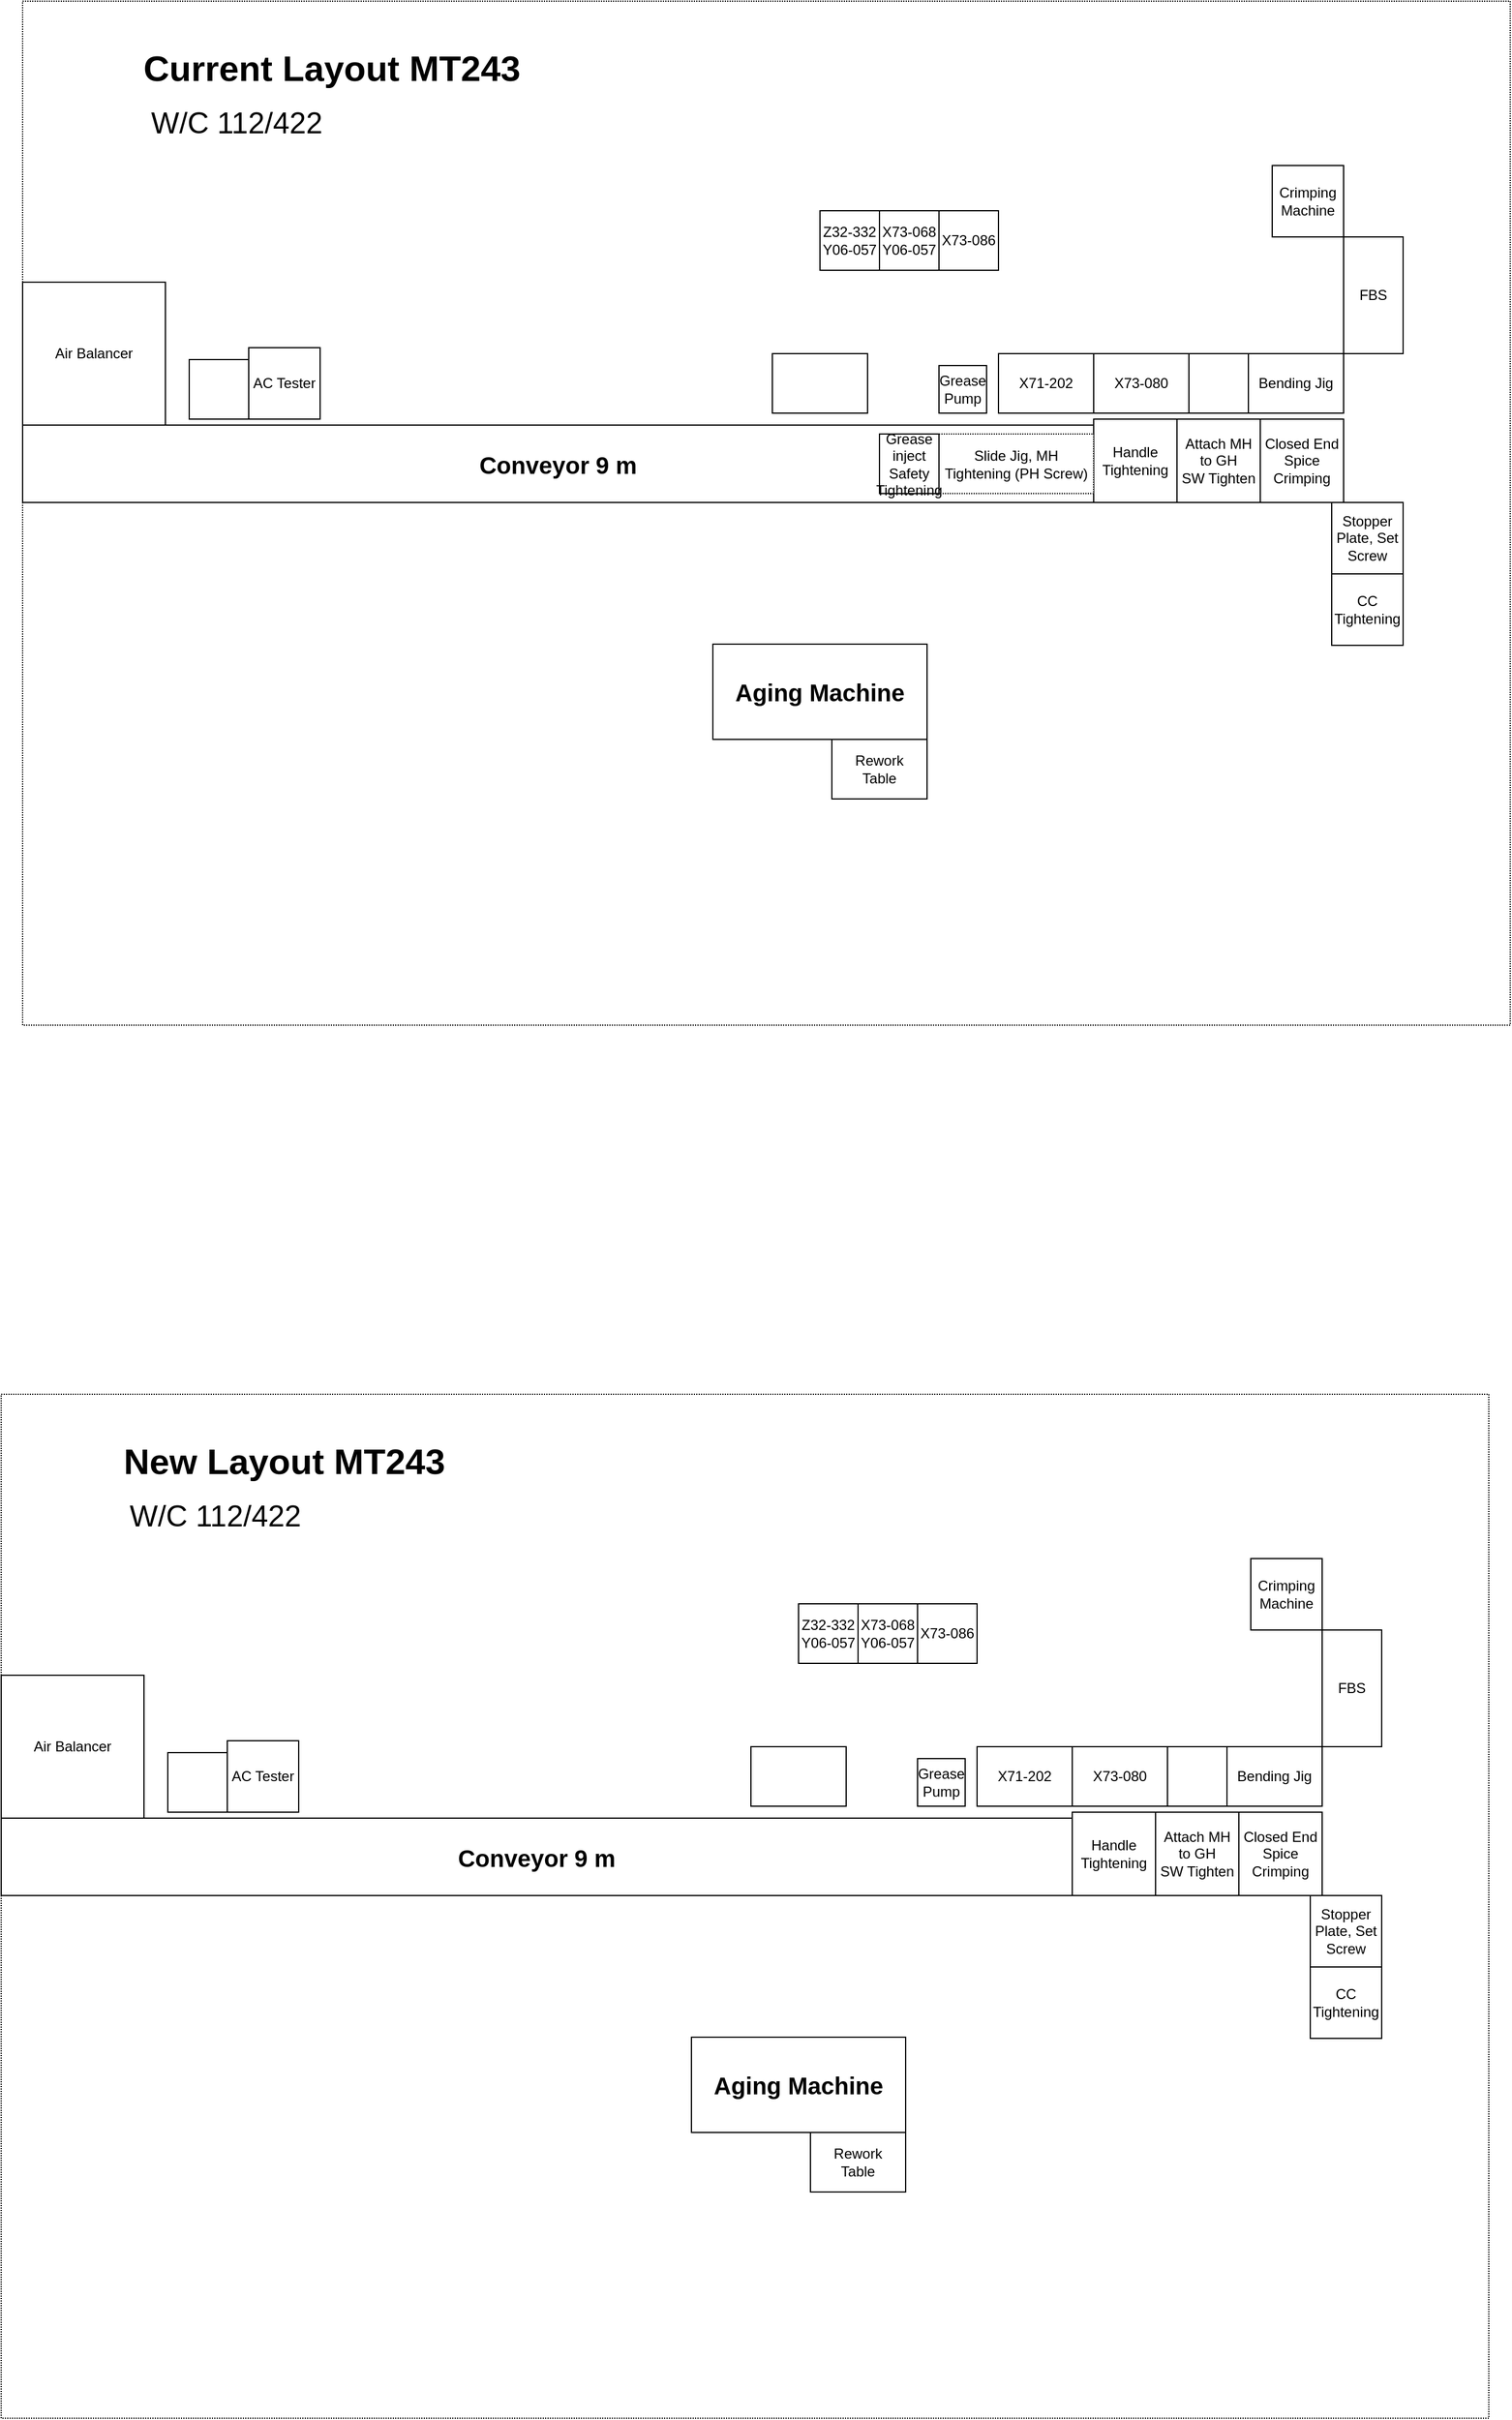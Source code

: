 <mxfile version="13.4.2" type="github">
  <diagram id="wP9Wt2C_sTmRDWCd7HxM" name="Page-1">
    <mxGraphModel grid="1" dx="1447" dy="800" gridSize="10" guides="1" tooltips="1" connect="1" arrows="1" fold="1" page="1" pageScale="1" pageWidth="1654" pageHeight="1169" math="0" shadow="0">
      <root>
        <mxCell id="0" />
        <mxCell id="1" parent="0" />
        <mxCell id="Z4mGhJQoA359sYGt_ZBV-1" value="" parent="1" vertex="1" style="rounded=0;whiteSpace=wrap;html=1;dashed=1;dashPattern=1 1;">
          <mxGeometry as="geometry" height="860" width="1250" x="220" y="154" />
        </mxCell>
        <mxCell id="Z4mGhJQoA359sYGt_ZBV-2" value="&lt;b style=&quot;font-size: 20px&quot;&gt;&lt;font style=&quot;font-size: 20px&quot;&gt;Conveyor 9 m&lt;/font&gt;&lt;/b&gt;" parent="1" vertex="1" style="rounded=0;whiteSpace=wrap;html=1;">
          <mxGeometry as="geometry" height="65" width="900" x="220" y="510" />
        </mxCell>
        <mxCell id="Z4mGhJQoA359sYGt_ZBV-12" value="Handle Tightening" parent="1" vertex="1" style="rounded=0;whiteSpace=wrap;html=1;">
          <mxGeometry as="geometry" height="70" width="70" x="1120" y="505" />
        </mxCell>
        <mxCell id="Z4mGhJQoA359sYGt_ZBV-13" value="Attach MH to GH&lt;br&gt;SW Tighten" parent="1" vertex="1" style="rounded=0;whiteSpace=wrap;html=1;">
          <mxGeometry as="geometry" height="70" width="70" x="1190" y="505" />
        </mxCell>
        <mxCell id="Z4mGhJQoA359sYGt_ZBV-14" value="Closed End Spice Crimping" parent="1" vertex="1" style="rounded=0;whiteSpace=wrap;html=1;">
          <mxGeometry as="geometry" height="70" width="70" x="1260" y="505" />
        </mxCell>
        <mxCell id="Z4mGhJQoA359sYGt_ZBV-18" value="Stopper Plate, Set Screw" parent="1" vertex="1" style="rounded=0;whiteSpace=wrap;html=1;">
          <mxGeometry as="geometry" height="60" width="60" x="1320" y="575" />
        </mxCell>
        <mxCell id="Z4mGhJQoA359sYGt_ZBV-19" value="CC Tightening" parent="1" vertex="1" style="rounded=0;whiteSpace=wrap;html=1;">
          <mxGeometry as="geometry" height="60" width="60" x="1320" y="635" />
        </mxCell>
        <mxCell id="Z4mGhJQoA359sYGt_ZBV-20" value="&lt;b style=&quot;font-size: 30px&quot;&gt;&lt;font style=&quot;font-size: 30px&quot;&gt;Current Layout MT243&lt;/font&gt;&lt;/b&gt;" parent="1" vertex="1" style="text;html=1;strokeColor=none;fillColor=none;align=center;verticalAlign=middle;whiteSpace=wrap;rounded=0;">
          <mxGeometry as="geometry" height="60" width="460" x="250" y="180" />
        </mxCell>
        <mxCell id="Z4mGhJQoA359sYGt_ZBV-21" value="&lt;font style=&quot;font-size: 20px&quot;&gt;&lt;b&gt;Aging Machine&lt;/b&gt;&lt;/font&gt;" parent="1" vertex="1" style="rounded=0;whiteSpace=wrap;html=1;">
          <mxGeometry as="geometry" height="80" width="180" x="800" y="694" />
        </mxCell>
        <mxCell id="Z4mGhJQoA359sYGt_ZBV-22" value="&lt;font style=&quot;font-size: 25px&quot;&gt;W/C 112/422&lt;/font&gt;" parent="1" vertex="1" style="text;html=1;strokeColor=none;fillColor=none;align=center;verticalAlign=middle;whiteSpace=wrap;rounded=0;">
          <mxGeometry as="geometry" height="30" width="280" x="260" y="240" />
        </mxCell>
        <mxCell id="Z4mGhJQoA359sYGt_ZBV-26" value="X73-080" parent="1" vertex="1" style="rounded=0;whiteSpace=wrap;html=1;">
          <mxGeometry as="geometry" height="50" width="80" x="1120" y="450" />
        </mxCell>
        <mxCell id="Z4mGhJQoA359sYGt_ZBV-27" value="" parent="1" vertex="1" style="rounded=0;whiteSpace=wrap;html=1;">
          <mxGeometry as="geometry" height="50" width="50" x="1200" y="450" />
        </mxCell>
        <mxCell id="Z4mGhJQoA359sYGt_ZBV-28" value="Bending Jig" parent="1" vertex="1" style="rounded=0;whiteSpace=wrap;html=1;">
          <mxGeometry as="geometry" height="50" width="80" x="1250" y="450" />
        </mxCell>
        <mxCell id="Z4mGhJQoA359sYGt_ZBV-31" value="FBS" parent="1" vertex="1" style="rounded=0;whiteSpace=wrap;html=1;">
          <mxGeometry as="geometry" height="98" width="50" x="1330" y="352" />
        </mxCell>
        <mxCell id="Z4mGhJQoA359sYGt_ZBV-32" value="Crimping&lt;br&gt;Machine" parent="1" vertex="1" style="rounded=0;whiteSpace=wrap;html=1;">
          <mxGeometry as="geometry" height="60" width="60" x="1270" y="292" />
        </mxCell>
        <mxCell id="Z4mGhJQoA359sYGt_ZBV-33" value="X71-202" parent="1" vertex="1" style="rounded=0;whiteSpace=wrap;html=1;">
          <mxGeometry as="geometry" height="50" width="80" x="1040" y="450" />
        </mxCell>
        <mxCell id="Z4mGhJQoA359sYGt_ZBV-34" value="Grease Pump" parent="1" vertex="1" style="rounded=0;whiteSpace=wrap;html=1;">
          <mxGeometry as="geometry" height="40" width="40" x="990" y="460" />
        </mxCell>
        <mxCell id="Z4mGhJQoA359sYGt_ZBV-35" value="Rework&lt;br&gt;Table" parent="1" vertex="1" style="rounded=0;whiteSpace=wrap;html=1;">
          <mxGeometry as="geometry" height="50" width="80" x="900" y="774" />
        </mxCell>
        <mxCell id="Z4mGhJQoA359sYGt_ZBV-36" value="Air Balancer" parent="1" vertex="1" style="rounded=0;whiteSpace=wrap;html=1;">
          <mxGeometry as="geometry" height="120" width="120" x="220" y="390" />
        </mxCell>
        <mxCell id="Z4mGhJQoA359sYGt_ZBV-37" value="" parent="1" vertex="1" style="rounded=0;whiteSpace=wrap;html=1;">
          <mxGeometry as="geometry" height="50" width="50" x="360" y="455" />
        </mxCell>
        <mxCell id="Z4mGhJQoA359sYGt_ZBV-38" value="AC Tester" parent="1" vertex="1" style="rounded=0;whiteSpace=wrap;html=1;">
          <mxGeometry as="geometry" height="60" width="60" x="410" y="445" />
        </mxCell>
        <mxCell id="Z4mGhJQoA359sYGt_ZBV-39" value="X73-086" parent="1" vertex="1" style="rounded=0;whiteSpace=wrap;html=1;">
          <mxGeometry as="geometry" height="50" width="50" x="990" y="330" />
        </mxCell>
        <mxCell id="Z4mGhJQoA359sYGt_ZBV-40" value="X73-068&lt;br&gt;Y06-057" parent="1" vertex="1" style="rounded=0;whiteSpace=wrap;html=1;">
          <mxGeometry as="geometry" height="50" width="50" x="940" y="330" />
        </mxCell>
        <mxCell id="Z4mGhJQoA359sYGt_ZBV-41" value="Z32-332&lt;br&gt;Y06-057" parent="1" vertex="1" style="rounded=0;whiteSpace=wrap;html=1;">
          <mxGeometry as="geometry" height="50" width="50" x="890" y="330" />
        </mxCell>
        <mxCell id="Z4mGhJQoA359sYGt_ZBV-42" value="" parent="1" vertex="1" style="rounded=0;whiteSpace=wrap;html=1;">
          <mxGeometry as="geometry" height="50" width="80" x="850" y="450" />
        </mxCell>
        <mxCell id="Z4mGhJQoA359sYGt_ZBV-43" value="" parent="1" vertex="1" style="rounded=0;whiteSpace=wrap;html=1;dashed=1;dashPattern=1 1;">
          <mxGeometry as="geometry" height="860" width="1250" x="202" y="1324" />
        </mxCell>
        <mxCell id="Z4mGhJQoA359sYGt_ZBV-44" value="&lt;b style=&quot;font-size: 20px&quot;&gt;&lt;font style=&quot;font-size: 20px&quot;&gt;Conveyor 9 m&lt;/font&gt;&lt;/b&gt;" parent="1" vertex="1" style="rounded=0;whiteSpace=wrap;html=1;">
          <mxGeometry as="geometry" height="65" width="900" x="202" y="1680" />
        </mxCell>
        <mxCell id="Z4mGhJQoA359sYGt_ZBV-45" value="Handle Tightening" parent="1" vertex="1" style="rounded=0;whiteSpace=wrap;html=1;">
          <mxGeometry as="geometry" height="70" width="70" x="1102" y="1675" />
        </mxCell>
        <mxCell id="Z4mGhJQoA359sYGt_ZBV-46" value="Attach MH to GH&lt;br&gt;SW Tighten" parent="1" vertex="1" style="rounded=0;whiteSpace=wrap;html=1;">
          <mxGeometry as="geometry" height="70" width="70" x="1172" y="1675" />
        </mxCell>
        <mxCell id="Z4mGhJQoA359sYGt_ZBV-47" value="Closed End Spice Crimping" parent="1" vertex="1" style="rounded=0;whiteSpace=wrap;html=1;">
          <mxGeometry as="geometry" height="70" width="70" x="1242" y="1675" />
        </mxCell>
        <mxCell id="Z4mGhJQoA359sYGt_ZBV-48" value="Stopper Plate, Set Screw" parent="1" vertex="1" style="rounded=0;whiteSpace=wrap;html=1;">
          <mxGeometry as="geometry" height="60" width="60" x="1302" y="1745" />
        </mxCell>
        <mxCell id="Z4mGhJQoA359sYGt_ZBV-49" value="CC Tightening" parent="1" vertex="1" style="rounded=0;whiteSpace=wrap;html=1;">
          <mxGeometry as="geometry" height="60" width="60" x="1302" y="1805" />
        </mxCell>
        <mxCell id="Z4mGhJQoA359sYGt_ZBV-50" value="&lt;b style=&quot;font-size: 30px&quot;&gt;&lt;font style=&quot;font-size: 30px&quot;&gt;New Layout MT243&lt;/font&gt;&lt;/b&gt;" parent="1" vertex="1" style="text;html=1;strokeColor=none;fillColor=none;align=center;verticalAlign=middle;whiteSpace=wrap;rounded=0;">
          <mxGeometry as="geometry" height="60" width="460" x="210" y="1350" />
        </mxCell>
        <mxCell id="Z4mGhJQoA359sYGt_ZBV-51" value="&lt;font style=&quot;font-size: 20px&quot;&gt;&lt;b&gt;Aging Machine&lt;/b&gt;&lt;/font&gt;" parent="1" vertex="1" style="rounded=0;whiteSpace=wrap;html=1;">
          <mxGeometry as="geometry" height="80" width="180" x="782" y="1864" />
        </mxCell>
        <mxCell id="Z4mGhJQoA359sYGt_ZBV-52" value="&lt;font style=&quot;font-size: 25px&quot;&gt;W/C 112/422&lt;/font&gt;" parent="1" vertex="1" style="text;html=1;strokeColor=none;fillColor=none;align=center;verticalAlign=middle;whiteSpace=wrap;rounded=0;">
          <mxGeometry as="geometry" height="30" width="280" x="242" y="1410" />
        </mxCell>
        <mxCell id="Z4mGhJQoA359sYGt_ZBV-53" value="X73-080" parent="1" vertex="1" style="rounded=0;whiteSpace=wrap;html=1;">
          <mxGeometry as="geometry" height="50" width="80" x="1102" y="1620" />
        </mxCell>
        <mxCell id="Z4mGhJQoA359sYGt_ZBV-54" value="" parent="1" vertex="1" style="rounded=0;whiteSpace=wrap;html=1;">
          <mxGeometry as="geometry" height="50" width="50" x="1182" y="1620" />
        </mxCell>
        <mxCell id="Z4mGhJQoA359sYGt_ZBV-55" value="Bending Jig" parent="1" vertex="1" style="rounded=0;whiteSpace=wrap;html=1;">
          <mxGeometry as="geometry" height="50" width="80" x="1232" y="1620" />
        </mxCell>
        <mxCell id="Z4mGhJQoA359sYGt_ZBV-56" value="FBS" parent="1" vertex="1" style="rounded=0;whiteSpace=wrap;html=1;">
          <mxGeometry as="geometry" height="98" width="50" x="1312" y="1522" />
        </mxCell>
        <mxCell id="Z4mGhJQoA359sYGt_ZBV-57" value="Crimping&lt;br&gt;Machine" parent="1" vertex="1" style="rounded=0;whiteSpace=wrap;html=1;">
          <mxGeometry as="geometry" height="60" width="60" x="1252" y="1462" />
        </mxCell>
        <mxCell id="Z4mGhJQoA359sYGt_ZBV-58" value="X71-202" parent="1" vertex="1" style="rounded=0;whiteSpace=wrap;html=1;">
          <mxGeometry as="geometry" height="50" width="80" x="1022" y="1620" />
        </mxCell>
        <mxCell id="Z4mGhJQoA359sYGt_ZBV-59" value="Grease Pump" parent="1" vertex="1" style="rounded=0;whiteSpace=wrap;html=1;">
          <mxGeometry as="geometry" height="40" width="40" x="972" y="1630" />
        </mxCell>
        <mxCell id="Z4mGhJQoA359sYGt_ZBV-60" value="Rework&lt;br&gt;Table" parent="1" vertex="1" style="rounded=0;whiteSpace=wrap;html=1;">
          <mxGeometry as="geometry" height="50" width="80" x="882" y="1944" />
        </mxCell>
        <mxCell id="Z4mGhJQoA359sYGt_ZBV-61" value="Air Balancer" parent="1" vertex="1" style="rounded=0;whiteSpace=wrap;html=1;">
          <mxGeometry as="geometry" height="120" width="120" x="202" y="1560" />
        </mxCell>
        <mxCell id="Z4mGhJQoA359sYGt_ZBV-62" value="" parent="1" vertex="1" style="rounded=0;whiteSpace=wrap;html=1;">
          <mxGeometry as="geometry" height="50" width="50" x="342" y="1625" />
        </mxCell>
        <mxCell id="Z4mGhJQoA359sYGt_ZBV-63" value="AC Tester" parent="1" vertex="1" style="rounded=0;whiteSpace=wrap;html=1;">
          <mxGeometry as="geometry" height="60" width="60" x="392" y="1615" />
        </mxCell>
        <mxCell id="Z4mGhJQoA359sYGt_ZBV-64" value="X73-086" parent="1" vertex="1" style="rounded=0;whiteSpace=wrap;html=1;">
          <mxGeometry as="geometry" height="50" width="50" x="972" y="1500" />
        </mxCell>
        <mxCell id="Z4mGhJQoA359sYGt_ZBV-65" value="X73-068&lt;br&gt;Y06-057" parent="1" vertex="1" style="rounded=0;whiteSpace=wrap;html=1;">
          <mxGeometry as="geometry" height="50" width="50" x="922" y="1500" />
        </mxCell>
        <mxCell id="Z4mGhJQoA359sYGt_ZBV-66" value="Z32-332&lt;br&gt;Y06-057" parent="1" vertex="1" style="rounded=0;whiteSpace=wrap;html=1;">
          <mxGeometry as="geometry" height="50" width="50" x="872" y="1500" />
        </mxCell>
        <mxCell id="Z4mGhJQoA359sYGt_ZBV-67" value="" parent="1" vertex="1" style="rounded=0;whiteSpace=wrap;html=1;">
          <mxGeometry as="geometry" height="50" width="80" x="832" y="1620" />
        </mxCell>
        <mxCell id="Z4mGhJQoA359sYGt_ZBV-68" value="Slide Jig, MH Tightening (PH Screw)" parent="1" vertex="1" style="rounded=0;whiteSpace=wrap;html=1;dashed=1;dashPattern=1 1;">
          <mxGeometry as="geometry" height="50" width="130" x="990" y="517.5" />
        </mxCell>
        <mxCell id="Z4mGhJQoA359sYGt_ZBV-69" value="Grease inject&lt;br&gt;Safety Tightening" parent="1" vertex="1" style="rounded=0;whiteSpace=wrap;html=1;">
          <mxGeometry as="geometry" height="50" width="50" x="940" y="517.5" />
        </mxCell>
      </root>
    </mxGraphModel>
  </diagram>
</mxfile>

